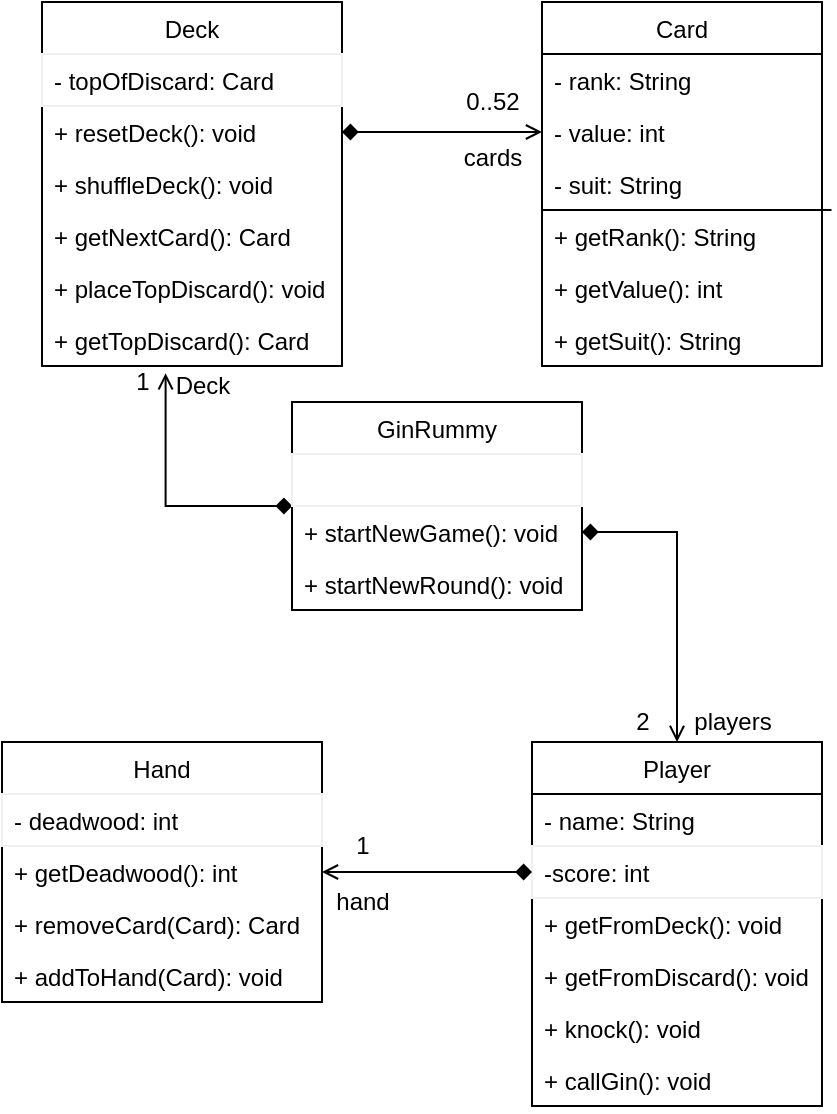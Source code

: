 <mxfile version="14.8.5" type="device"><diagram id="83G-iVeNIf1p2QS6cMxY" name="Page-1"><mxGraphModel dx="417" dy="547" grid="1" gridSize="10" guides="1" tooltips="1" connect="1" arrows="1" fold="1" page="1" pageScale="1" pageWidth="850" pageHeight="1100" math="0" shadow="0"><root><mxCell id="0"/><mxCell id="1" parent="0"/><mxCell id="Ign9iIN8-Xl34UDNv2AH-1" value="Deck" style="swimlane;fontStyle=0;childLayout=stackLayout;horizontal=1;startSize=26;horizontalStack=0;resizeParent=1;resizeParentMax=0;resizeLast=0;collapsible=1;marginBottom=0;" vertex="1" parent="1"><mxGeometry x="230" y="430" width="150" height="182" as="geometry"><mxRectangle x="230" y="430" width="60" height="26" as="alternateBounds"/></mxGeometry></mxCell><mxCell id="Ign9iIN8-Xl34UDNv2AH-29" value="- topOfDiscard: Card" style="text;fillColor=none;align=left;verticalAlign=top;spacingLeft=4;spacingRight=4;overflow=hidden;rotatable=0;points=[[0,0.5],[1,0.5]];portConstraint=eastwest;strokeColor=#f0f0f0;" vertex="1" parent="Ign9iIN8-Xl34UDNv2AH-1"><mxGeometry y="26" width="150" height="26" as="geometry"/></mxCell><mxCell id="Ign9iIN8-Xl34UDNv2AH-2" value="+ resetDeck(): void" style="text;strokeColor=none;fillColor=none;align=left;verticalAlign=top;spacingLeft=4;spacingRight=4;overflow=hidden;rotatable=0;points=[[0,0.5],[1,0.5]];portConstraint=eastwest;" vertex="1" parent="Ign9iIN8-Xl34UDNv2AH-1"><mxGeometry y="52" width="150" height="26" as="geometry"/></mxCell><mxCell id="Ign9iIN8-Xl34UDNv2AH-3" value="+ shuffleDeck(): void" style="text;strokeColor=none;fillColor=none;align=left;verticalAlign=top;spacingLeft=4;spacingRight=4;overflow=hidden;rotatable=0;points=[[0,0.5],[1,0.5]];portConstraint=eastwest;" vertex="1" parent="Ign9iIN8-Xl34UDNv2AH-1"><mxGeometry y="78" width="150" height="26" as="geometry"/></mxCell><mxCell id="Ign9iIN8-Xl34UDNv2AH-4" value="+ getNextCard(): Card" style="text;strokeColor=none;fillColor=none;align=left;verticalAlign=top;spacingLeft=4;spacingRight=4;overflow=hidden;rotatable=0;points=[[0,0.5],[1,0.5]];portConstraint=eastwest;" vertex="1" parent="Ign9iIN8-Xl34UDNv2AH-1"><mxGeometry y="104" width="150" height="26" as="geometry"/></mxCell><mxCell id="Ign9iIN8-Xl34UDNv2AH-52" value="+ placeTopDiscard(): void" style="text;strokeColor=none;fillColor=none;align=left;verticalAlign=top;spacingLeft=4;spacingRight=4;overflow=hidden;rotatable=0;points=[[0,0.5],[1,0.5]];portConstraint=eastwest;" vertex="1" parent="Ign9iIN8-Xl34UDNv2AH-1"><mxGeometry y="130" width="150" height="26" as="geometry"/></mxCell><mxCell id="Ign9iIN8-Xl34UDNv2AH-57" value="+ getTopDiscard(): Card" style="text;strokeColor=none;fillColor=none;align=left;verticalAlign=top;spacingLeft=4;spacingRight=4;overflow=hidden;rotatable=0;points=[[0,0.5],[1,0.5]];portConstraint=eastwest;" vertex="1" parent="Ign9iIN8-Xl34UDNv2AH-1"><mxGeometry y="156" width="150" height="26" as="geometry"/></mxCell><mxCell id="Ign9iIN8-Xl34UDNv2AH-5" value="Player" style="swimlane;fontStyle=0;childLayout=stackLayout;horizontal=1;startSize=26;horizontalStack=0;resizeParent=1;resizeParentMax=0;resizeLast=0;collapsible=1;marginBottom=0;" vertex="1" parent="1"><mxGeometry x="475" y="800" width="145" height="182" as="geometry"/></mxCell><mxCell id="Ign9iIN8-Xl34UDNv2AH-41" value="- name: String" style="text;fillColor=none;align=left;verticalAlign=top;spacingLeft=4;spacingRight=4;overflow=hidden;rotatable=0;points=[[0,0.5],[1,0.5]];portConstraint=eastwest;" vertex="1" parent="Ign9iIN8-Xl34UDNv2AH-5"><mxGeometry y="26" width="145" height="26" as="geometry"/></mxCell><mxCell id="Ign9iIN8-Xl34UDNv2AH-31" value="-score: int" style="text;fillColor=none;align=left;verticalAlign=top;spacingLeft=4;spacingRight=4;overflow=hidden;rotatable=0;points=[[0,0.5],[1,0.5]];portConstraint=eastwest;sketch=0;strokeColor=#f0f0f0;" vertex="1" parent="Ign9iIN8-Xl34UDNv2AH-5"><mxGeometry y="52" width="145" height="26" as="geometry"/></mxCell><mxCell id="Ign9iIN8-Xl34UDNv2AH-6" value="+ getFromDeck(): void" style="text;fillColor=none;align=left;verticalAlign=top;spacingLeft=4;spacingRight=4;overflow=hidden;rotatable=0;points=[[0,0.5],[1,0.5]];portConstraint=eastwest;" vertex="1" parent="Ign9iIN8-Xl34UDNv2AH-5"><mxGeometry y="78" width="145" height="26" as="geometry"/></mxCell><mxCell id="Ign9iIN8-Xl34UDNv2AH-42" value="+ getFromDiscard(): void" style="text;fillColor=none;align=left;verticalAlign=top;spacingLeft=4;spacingRight=4;overflow=hidden;rotatable=0;points=[[0,0.5],[1,0.5]];portConstraint=eastwest;" vertex="1" parent="Ign9iIN8-Xl34UDNv2AH-5"><mxGeometry y="104" width="145" height="26" as="geometry"/></mxCell><mxCell id="Ign9iIN8-Xl34UDNv2AH-33" value="+ knock(): void " style="text;fillColor=none;align=left;verticalAlign=top;spacingLeft=4;spacingRight=4;overflow=hidden;rotatable=0;points=[[0,0.5],[1,0.5]];portConstraint=eastwest;" vertex="1" parent="Ign9iIN8-Xl34UDNv2AH-5"><mxGeometry y="130" width="145" height="26" as="geometry"/></mxCell><mxCell id="Ign9iIN8-Xl34UDNv2AH-34" value="+ callGin(): void" style="text;fillColor=none;align=left;verticalAlign=top;spacingLeft=4;spacingRight=4;overflow=hidden;rotatable=0;points=[[0,0.5],[1,0.5]];portConstraint=eastwest;" vertex="1" parent="Ign9iIN8-Xl34UDNv2AH-5"><mxGeometry y="156" width="145" height="26" as="geometry"/></mxCell><mxCell id="Ign9iIN8-Xl34UDNv2AH-9" value="Hand" style="swimlane;fontStyle=0;childLayout=stackLayout;horizontal=1;startSize=26;horizontalStack=0;resizeParent=1;resizeParentMax=0;resizeLast=0;collapsible=1;marginBottom=0;" vertex="1" parent="1"><mxGeometry x="210" y="800" width="160" height="130" as="geometry"/></mxCell><mxCell id="Ign9iIN8-Xl34UDNv2AH-10" value="- deadwood: int" style="text;fillColor=none;align=left;verticalAlign=top;spacingLeft=4;spacingRight=4;overflow=hidden;rotatable=0;points=[[0,0.5],[1,0.5]];portConstraint=eastwest;strokeColor=#f0f0f0;" vertex="1" parent="Ign9iIN8-Xl34UDNv2AH-9"><mxGeometry y="26" width="160" height="26" as="geometry"/></mxCell><mxCell id="Ign9iIN8-Xl34UDNv2AH-11" value="+ getDeadwood(): int" style="text;strokeColor=none;fillColor=none;align=left;verticalAlign=top;spacingLeft=4;spacingRight=4;overflow=hidden;rotatable=0;points=[[0,0.5],[1,0.5]];portConstraint=eastwest;" vertex="1" parent="Ign9iIN8-Xl34UDNv2AH-9"><mxGeometry y="52" width="160" height="26" as="geometry"/></mxCell><mxCell id="Ign9iIN8-Xl34UDNv2AH-51" value="+ removeCard(Card): Card" style="text;strokeColor=none;fillColor=none;align=left;verticalAlign=top;spacingLeft=4;spacingRight=4;overflow=hidden;rotatable=0;points=[[0,0.5],[1,0.5]];portConstraint=eastwest;" vertex="1" parent="Ign9iIN8-Xl34UDNv2AH-9"><mxGeometry y="78" width="160" height="26" as="geometry"/></mxCell><mxCell id="Ign9iIN8-Xl34UDNv2AH-12" value="+ addToHand(Card): void" style="text;strokeColor=none;fillColor=none;align=left;verticalAlign=top;spacingLeft=4;spacingRight=4;overflow=hidden;rotatable=0;points=[[0,0.5],[1,0.5]];portConstraint=eastwest;" vertex="1" parent="Ign9iIN8-Xl34UDNv2AH-9"><mxGeometry y="104" width="160" height="26" as="geometry"/></mxCell><mxCell id="Ign9iIN8-Xl34UDNv2AH-13" value="Card" style="swimlane;fontStyle=0;childLayout=stackLayout;horizontal=1;startSize=26;horizontalStack=0;resizeParent=1;resizeParentMax=0;resizeLast=0;collapsible=1;marginBottom=0;" vertex="1" parent="1"><mxGeometry x="480" y="430" width="140" height="182" as="geometry"/></mxCell><mxCell id="Ign9iIN8-Xl34UDNv2AH-14" value="- rank: String" style="text;strokeColor=none;fillColor=none;align=left;verticalAlign=top;spacingLeft=4;spacingRight=4;overflow=hidden;rotatable=0;points=[[0,0.5],[1,0.5]];portConstraint=eastwest;" vertex="1" parent="Ign9iIN8-Xl34UDNv2AH-13"><mxGeometry y="26" width="140" height="26" as="geometry"/></mxCell><mxCell id="Ign9iIN8-Xl34UDNv2AH-15" value="- value: int" style="text;strokeColor=none;fillColor=none;align=left;verticalAlign=top;spacingLeft=4;spacingRight=4;overflow=hidden;rotatable=0;points=[[0,0.5],[1,0.5]];portConstraint=eastwest;" vertex="1" parent="Ign9iIN8-Xl34UDNv2AH-13"><mxGeometry y="52" width="140" height="26" as="geometry"/></mxCell><mxCell id="Ign9iIN8-Xl34UDNv2AH-16" value="- suit: String" style="text;strokeColor=none;fillColor=none;align=left;verticalAlign=top;spacingLeft=4;spacingRight=4;overflow=hidden;rotatable=0;points=[[0,0.5],[1,0.5]];portConstraint=eastwest;" vertex="1" parent="Ign9iIN8-Xl34UDNv2AH-13"><mxGeometry y="78" width="140" height="26" as="geometry"/></mxCell><mxCell id="Ign9iIN8-Xl34UDNv2AH-48" value="" style="html=1;fontSize=11;startArrow=none;startFill=0;endArrow=none;endFill=0;entryX=1.034;entryY=0;entryDx=0;entryDy=0;entryPerimeter=0;" edge="1" parent="Ign9iIN8-Xl34UDNv2AH-13" target="Ign9iIN8-Xl34UDNv2AH-30"><mxGeometry width="100" relative="1" as="geometry"><mxPoint y="104" as="sourcePoint"/><mxPoint x="100" y="104" as="targetPoint"/></mxGeometry></mxCell><mxCell id="Ign9iIN8-Xl34UDNv2AH-30" value="+ getRank(): String" style="text;fillColor=none;align=left;verticalAlign=top;spacingLeft=4;spacingRight=4;overflow=hidden;rotatable=0;points=[[0,0.5],[1,0.5]];portConstraint=eastwest;" vertex="1" parent="Ign9iIN8-Xl34UDNv2AH-13"><mxGeometry y="104" width="140" height="26" as="geometry"/></mxCell><mxCell id="Ign9iIN8-Xl34UDNv2AH-47" value="+ getValue(): int" style="text;strokeColor=none;fillColor=none;align=left;verticalAlign=top;spacingLeft=4;spacingRight=4;overflow=hidden;rotatable=0;points=[[0,0.5],[1,0.5]];portConstraint=eastwest;" vertex="1" parent="Ign9iIN8-Xl34UDNv2AH-13"><mxGeometry y="130" width="140" height="26" as="geometry"/></mxCell><mxCell id="Ign9iIN8-Xl34UDNv2AH-50" value="+ getSuit(): String" style="text;strokeColor=none;fillColor=none;align=left;verticalAlign=top;spacingLeft=4;spacingRight=4;overflow=hidden;rotatable=0;points=[[0,0.5],[1,0.5]];portConstraint=eastwest;" vertex="1" parent="Ign9iIN8-Xl34UDNv2AH-13"><mxGeometry y="156" width="140" height="26" as="geometry"/></mxCell><mxCell id="Ign9iIN8-Xl34UDNv2AH-35" style="edgeStyle=orthogonalEdgeStyle;rounded=0;orthogonalLoop=1;jettySize=auto;html=1;startArrow=diamond;startFill=1;endArrow=open;endFill=0;exitX=0.001;exitY=0;exitDx=0;exitDy=0;exitPerimeter=0;entryX=0.045;entryY=0.18;entryDx=0;entryDy=0;entryPerimeter=0;" edge="1" parent="1" source="Ign9iIN8-Xl34UDNv2AH-19" target="Ign9iIN8-Xl34UDNv2AH-37"><mxGeometry relative="1" as="geometry"><mxPoint x="280" y="650" as="targetPoint"/><Array as="points"><mxPoint x="292" y="682"/></Array></mxGeometry></mxCell><mxCell id="Ign9iIN8-Xl34UDNv2AH-17" value="GinRummy" style="swimlane;fontStyle=0;childLayout=stackLayout;horizontal=1;startSize=26;horizontalStack=0;resizeParent=1;resizeParentMax=0;resizeLast=0;collapsible=1;marginBottom=0;" vertex="1" parent="1"><mxGeometry x="355" y="630" width="145" height="104" as="geometry"/></mxCell><mxCell id="Ign9iIN8-Xl34UDNv2AH-18" value="" style="text;fillColor=none;align=left;verticalAlign=top;spacingLeft=4;spacingRight=4;overflow=hidden;rotatable=0;points=[[0,0.5],[1,0.5]];portConstraint=eastwest;strokeColor=#f0f0f0;" vertex="1" parent="Ign9iIN8-Xl34UDNv2AH-17"><mxGeometry y="26" width="145" height="26" as="geometry"/></mxCell><mxCell id="Ign9iIN8-Xl34UDNv2AH-19" value="+ startNewGame(): void" style="text;strokeColor=none;fillColor=none;align=left;verticalAlign=top;spacingLeft=4;spacingRight=4;overflow=hidden;rotatable=0;points=[[0,0.5],[1,0.5]];portConstraint=eastwest;" vertex="1" parent="Ign9iIN8-Xl34UDNv2AH-17"><mxGeometry y="52" width="145" height="26" as="geometry"/></mxCell><mxCell id="Ign9iIN8-Xl34UDNv2AH-20" value="+ startNewRound(): void" style="text;strokeColor=none;fillColor=none;align=left;verticalAlign=top;spacingLeft=4;spacingRight=4;overflow=hidden;rotatable=0;points=[[0,0.5],[1,0.5]];portConstraint=eastwest;" vertex="1" parent="Ign9iIN8-Xl34UDNv2AH-17"><mxGeometry y="78" width="145" height="26" as="geometry"/></mxCell><mxCell id="Ign9iIN8-Xl34UDNv2AH-21" style="rounded=0;orthogonalLoop=1;jettySize=auto;html=1;exitX=1;exitY=0.5;exitDx=0;exitDy=0;entryX=0;entryY=0.5;entryDx=0;entryDy=0;startArrow=diamond;startFill=1;endArrow=open;endFill=0;" edge="1" parent="1" source="Ign9iIN8-Xl34UDNv2AH-2" target="Ign9iIN8-Xl34UDNv2AH-15"><mxGeometry relative="1" as="geometry"/></mxCell><mxCell id="Ign9iIN8-Xl34UDNv2AH-22" value="0..52" style="text;html=1;align=center;verticalAlign=middle;resizable=0;points=[];autosize=1;strokeColor=none;" vertex="1" parent="1"><mxGeometry x="435" y="470" width="40" height="20" as="geometry"/></mxCell><mxCell id="Ign9iIN8-Xl34UDNv2AH-23" value="cards" style="text;html=1;align=center;verticalAlign=middle;resizable=0;points=[];autosize=1;strokeColor=none;" vertex="1" parent="1"><mxGeometry x="430" y="498" width="50" height="20" as="geometry"/></mxCell><mxCell id="Ign9iIN8-Xl34UDNv2AH-25" style="edgeStyle=none;rounded=0;orthogonalLoop=1;jettySize=auto;html=1;exitX=0;exitY=0.5;exitDx=0;exitDy=0;entryX=1;entryY=0.5;entryDx=0;entryDy=0;startArrow=diamond;startFill=1;endArrow=open;endFill=0;" edge="1" parent="1" target="Ign9iIN8-Xl34UDNv2AH-11"><mxGeometry relative="1" as="geometry"><mxPoint x="475" y="865" as="sourcePoint"/></mxGeometry></mxCell><mxCell id="Ign9iIN8-Xl34UDNv2AH-26" value="1" style="text;html=1;align=center;verticalAlign=middle;resizable=0;points=[];autosize=1;strokeColor=none;" vertex="1" parent="1"><mxGeometry x="380" y="842" width="20" height="20" as="geometry"/></mxCell><mxCell id="Ign9iIN8-Xl34UDNv2AH-27" value="hand" style="text;html=1;align=center;verticalAlign=middle;resizable=0;points=[];autosize=1;strokeColor=none;" vertex="1" parent="1"><mxGeometry x="370" y="870" width="40" height="20" as="geometry"/></mxCell><mxCell id="Ign9iIN8-Xl34UDNv2AH-36" value="1" style="text;html=1;align=center;verticalAlign=middle;resizable=0;points=[];autosize=1;strokeColor=none;" vertex="1" parent="1"><mxGeometry x="270" y="610" width="20" height="20" as="geometry"/></mxCell><mxCell id="Ign9iIN8-Xl34UDNv2AH-37" value="Deck" style="text;html=1;align=center;verticalAlign=middle;resizable=0;points=[];autosize=1;strokeColor=none;" vertex="1" parent="1"><mxGeometry x="290" y="612" width="40" height="20" as="geometry"/></mxCell><mxCell id="Ign9iIN8-Xl34UDNv2AH-38" style="edgeStyle=orthogonalEdgeStyle;rounded=0;orthogonalLoop=1;jettySize=auto;html=1;exitX=1;exitY=0.5;exitDx=0;exitDy=0;entryX=0.5;entryY=0;entryDx=0;entryDy=0;startArrow=diamond;startFill=1;endArrow=open;endFill=0;" edge="1" parent="1" source="Ign9iIN8-Xl34UDNv2AH-19" target="Ign9iIN8-Xl34UDNv2AH-5"><mxGeometry relative="1" as="geometry"/></mxCell><mxCell id="Ign9iIN8-Xl34UDNv2AH-39" value="2" style="text;html=1;align=center;verticalAlign=middle;resizable=0;points=[];autosize=1;strokeColor=none;" vertex="1" parent="1"><mxGeometry x="520" y="780" width="20" height="20" as="geometry"/></mxCell><mxCell id="Ign9iIN8-Xl34UDNv2AH-40" value="players" style="text;html=1;align=center;verticalAlign=middle;resizable=0;points=[];autosize=1;strokeColor=none;" vertex="1" parent="1"><mxGeometry x="550" y="780" width="50" height="20" as="geometry"/></mxCell></root></mxGraphModel></diagram></mxfile>